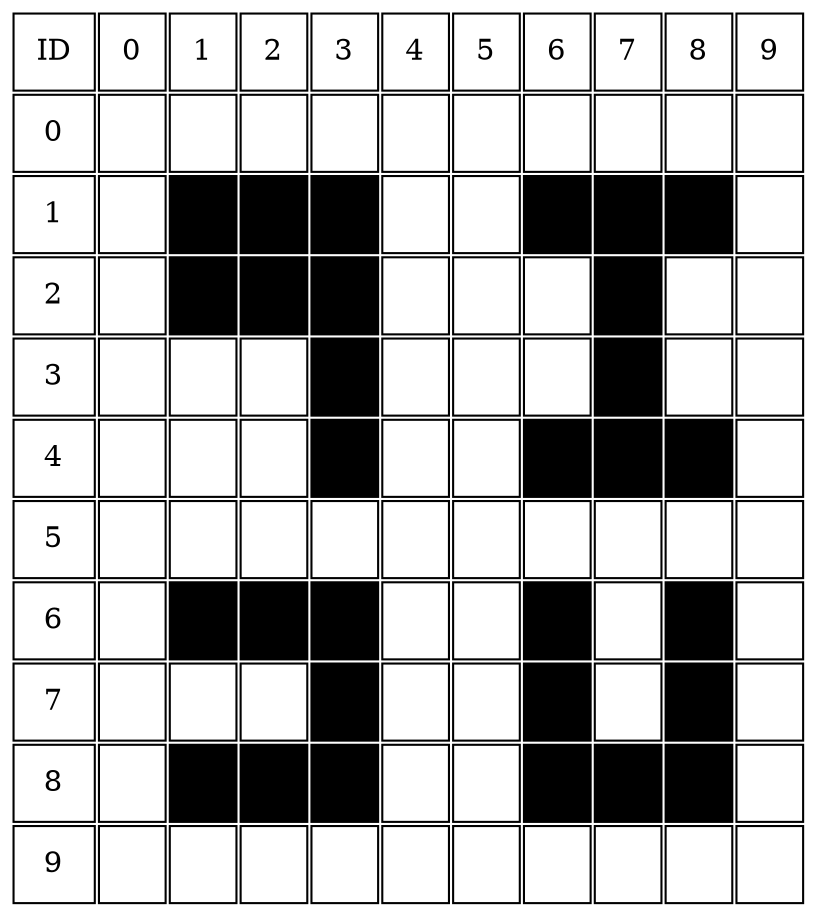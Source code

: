 digraph G { bgcolor="white"
node [shape=plain]
a0 [label=<
<table border="0" cellborder="1" cellspacing="2" cellpadding="10">
<tr>
<td>ID</td>
<td>0</td>
<td>1</td>
<td>2</td>
<td>3</td>
<td>4</td>
<td>5</td>
<td>6</td>
<td>7</td>
<td>8</td>
<td>9</td>
</tr>
<tr>
<td>0</td>
<td bgcolor="white"> </td>
<td bgcolor="white"> </td>
<td bgcolor="white"> </td>
<td bgcolor="white"> </td>
<td bgcolor="white"> </td>
<td bgcolor="white"> </td>
<td bgcolor="white"> </td>
<td bgcolor="white"> </td>
<td bgcolor="white"> </td>
<td bgcolor="white"> </td>
</tr>
<tr>
<td>1</td>
<td bgcolor="white"> </td>
<td bgcolor="black"> </td>
<td bgcolor="black"> </td>
<td bgcolor="black"> </td>
<td bgcolor="white"> </td>
<td bgcolor="white"> </td>
<td bgcolor="black"> </td>
<td bgcolor="black"> </td>
<td bgcolor="black"> </td>
<td bgcolor="white"> </td>
</tr>
<tr>
<td>2</td>
<td bgcolor="white"> </td>
<td bgcolor="black"> </td>
<td bgcolor="black"> </td>
<td bgcolor="black"> </td>
<td bgcolor="white"> </td>
<td bgcolor="white"> </td>
<td bgcolor="white"> </td>
<td bgcolor="black"> </td>
<td bgcolor="white"> </td>
<td bgcolor="white"> </td>
</tr>
<tr>
<td>3</td>
<td bgcolor="white"> </td>
<td bgcolor="white"> </td>
<td bgcolor="white"> </td>
<td bgcolor="black"> </td>
<td bgcolor="white"> </td>
<td bgcolor="white"> </td>
<td bgcolor="white"> </td>
<td bgcolor="black"> </td>
<td bgcolor="white"> </td>
<td bgcolor="white"> </td>
</tr>
<tr>
<td>4</td>
<td bgcolor="white"> </td>
<td bgcolor="white"> </td>
<td bgcolor="white"> </td>
<td bgcolor="black"> </td>
<td bgcolor="white"> </td>
<td bgcolor="white"> </td>
<td bgcolor="black"> </td>
<td bgcolor="black"> </td>
<td bgcolor="black"> </td>
<td bgcolor="white"> </td>
</tr>
<tr>
<td>5</td>
<td bgcolor="white"> </td>
<td bgcolor="white"> </td>
<td bgcolor="white"> </td>
<td bgcolor="white"> </td>
<td bgcolor="white"> </td>
<td bgcolor="white"> </td>
<td bgcolor="white"> </td>
<td bgcolor="white"> </td>
<td bgcolor="white"> </td>
<td bgcolor="white"> </td>
</tr>
<tr>
<td>6</td>
<td bgcolor="white"> </td>
<td bgcolor="black"> </td>
<td bgcolor="black"> </td>
<td bgcolor="black"> </td>
<td bgcolor="white"> </td>
<td bgcolor="white"> </td>
<td bgcolor="black"> </td>
<td bgcolor="white"> </td>
<td bgcolor="black"> </td>
<td bgcolor="white"> </td>
</tr>
<tr>
<td>7</td>
<td bgcolor="white"> </td>
<td bgcolor="white"> </td>
<td bgcolor="white"> </td>
<td bgcolor="black"> </td>
<td bgcolor="white"> </td>
<td bgcolor="white"> </td>
<td bgcolor="black"> </td>
<td bgcolor="white"> </td>
<td bgcolor="black"> </td>
<td bgcolor="white"> </td>
</tr>
<tr>
<td>8</td>
<td bgcolor="white"> </td>
<td bgcolor="black"> </td>
<td bgcolor="black"> </td>
<td bgcolor="black"> </td>
<td bgcolor="white"> </td>
<td bgcolor="white"> </td>
<td bgcolor="black"> </td>
<td bgcolor="black"> </td>
<td bgcolor="black"> </td>
<td bgcolor="white"> </td>
</tr>
<tr>
<td>9</td>
<td bgcolor="white"> </td>
<td bgcolor="white"> </td>
<td bgcolor="white"> </td>
<td bgcolor="white"> </td>
<td bgcolor="white"> </td>
<td bgcolor="white"> </td>
<td bgcolor="white"> </td>
<td bgcolor="white"> </td>
<td bgcolor="white"> </td>
<td bgcolor="white"> </td>
</tr>
</table>>];
}

